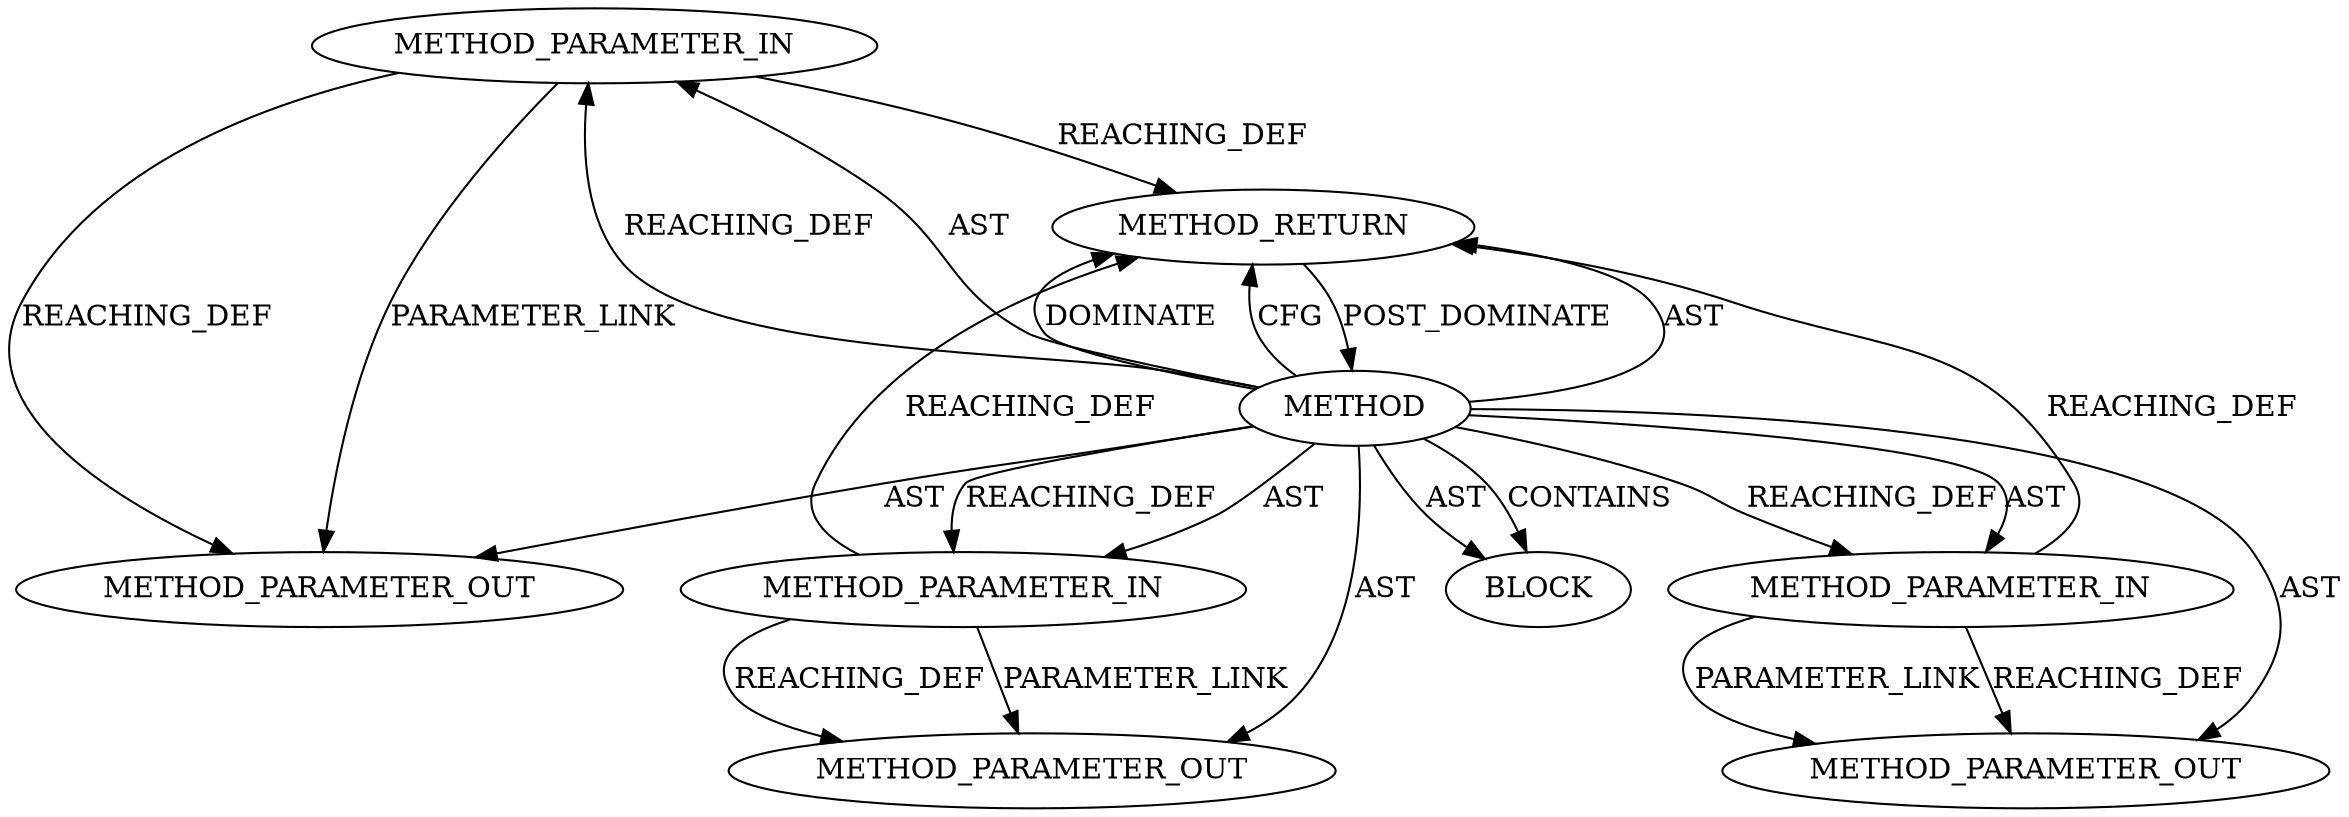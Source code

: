 digraph {
  148 [label=METHOD_PARAMETER_OUT ORDER=1 CODE="p1" IS_VARIADIC=false TYPE_FULL_NAME="ANY" EVALUATION_STRATEGY="BY_VALUE" INDEX=1 NAME="p1"]
  124 [label=METHOD_RETURN ORDER=2 CODE="RET" TYPE_FULL_NAME="ANY" EVALUATION_STRATEGY="BY_VALUE"]
  122 [label=METHOD_PARAMETER_IN ORDER=3 CODE="p3" IS_VARIADIC=false TYPE_FULL_NAME="ANY" EVALUATION_STRATEGY="BY_VALUE" INDEX=3 NAME="p3"]
  120 [label=METHOD_PARAMETER_IN ORDER=1 CODE="p1" IS_VARIADIC=false TYPE_FULL_NAME="ANY" EVALUATION_STRATEGY="BY_VALUE" INDEX=1 NAME="p1"]
  121 [label=METHOD_PARAMETER_IN ORDER=2 CODE="p2" IS_VARIADIC=false TYPE_FULL_NAME="ANY" EVALUATION_STRATEGY="BY_VALUE" INDEX=2 NAME="p2"]
  150 [label=METHOD_PARAMETER_OUT ORDER=3 CODE="p3" IS_VARIADIC=false TYPE_FULL_NAME="ANY" EVALUATION_STRATEGY="BY_VALUE" INDEX=3 NAME="p3"]
  149 [label=METHOD_PARAMETER_OUT ORDER=2 CODE="p2" IS_VARIADIC=false TYPE_FULL_NAME="ANY" EVALUATION_STRATEGY="BY_VALUE" INDEX=2 NAME="p2"]
  123 [label=BLOCK ORDER=1 ARGUMENT_INDEX=1 CODE="<empty>" TYPE_FULL_NAME="ANY"]
  119 [label=METHOD AST_PARENT_TYPE="NAMESPACE_BLOCK" AST_PARENT_FULL_NAME="<global>" ORDER=0 CODE="<empty>" FULL_NAME="fgets" IS_EXTERNAL=true FILENAME="<empty>" SIGNATURE="" NAME="fgets"]
  119 -> 122 [label=REACHING_DEF VARIABLE=""]
  119 -> 124 [label=AST ]
  121 -> 124 [label=REACHING_DEF VARIABLE="p2"]
  122 -> 124 [label=REACHING_DEF VARIABLE="p3"]
  121 -> 149 [label=PARAMETER_LINK ]
  119 -> 150 [label=AST ]
  119 -> 120 [label=REACHING_DEF VARIABLE=""]
  119 -> 121 [label=REACHING_DEF VARIABLE=""]
  124 -> 119 [label=POST_DOMINATE ]
  122 -> 150 [label=PARAMETER_LINK ]
  119 -> 121 [label=AST ]
  119 -> 124 [label=DOMINATE ]
  120 -> 124 [label=REACHING_DEF VARIABLE="p1"]
  119 -> 120 [label=AST ]
  121 -> 149 [label=REACHING_DEF VARIABLE="p2"]
  119 -> 124 [label=CFG ]
  119 -> 149 [label=AST ]
  119 -> 123 [label=AST ]
  120 -> 148 [label=REACHING_DEF VARIABLE="p1"]
  119 -> 122 [label=AST ]
  122 -> 150 [label=REACHING_DEF VARIABLE="p3"]
  120 -> 148 [label=PARAMETER_LINK ]
  119 -> 123 [label=CONTAINS ]
  119 -> 148 [label=AST ]
}
